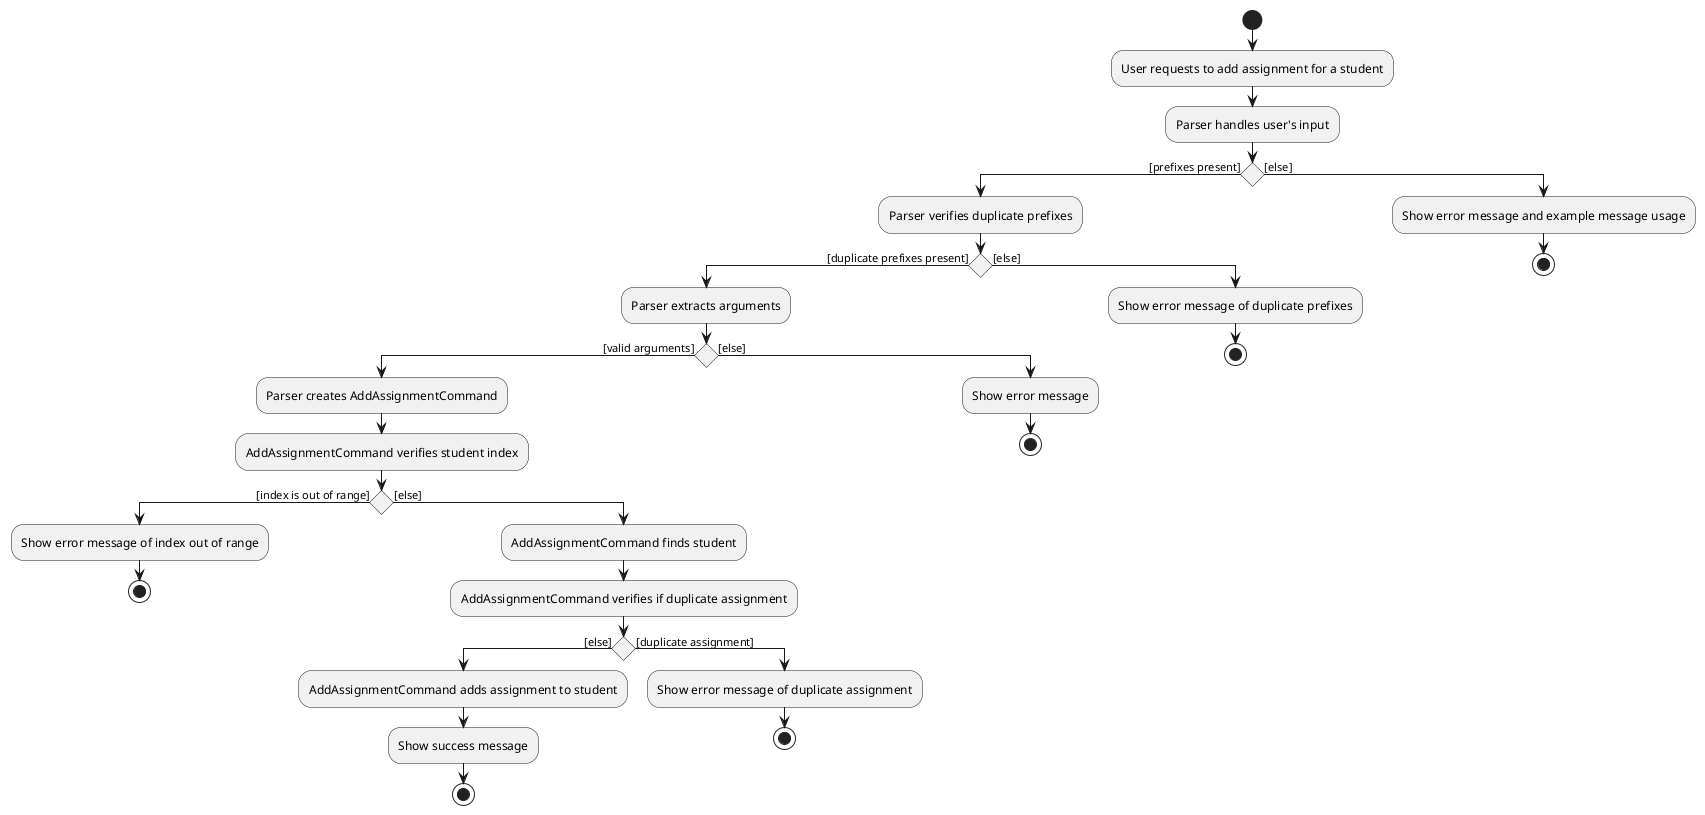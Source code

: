 @startuml
'https://plantuml.com/activity-diagram-beta

start
:User requests to add assignment for a student;
:Parser handles user's input;
if () then ([prefixes present])
  :Parser verifies duplicate prefixes;
  if () then ([duplicate prefixes present])
    :Parser extracts arguments;
    if () then ([valid arguments])
      :Parser creates AddAssignmentCommand;
      :AddAssignmentCommand verifies student index;
      if () then ([index is out of range])
        :Show error message of index out of range;
        stop
      else ([else])
        :AddAssignmentCommand finds student;
        :AddAssignmentCommand verifies if duplicate assignment;
        if () then ([else])
            :AddAssignmentCommand adds assignment to student;
            :Show success message;
            stop
        else ([duplicate assignment])
            :Show error message of duplicate assignment;
            stop
        endif
      endif
    else ([else])
      :Show error message;
      stop
    endif
  else ([else])
    :Show error message of duplicate prefixes;
    stop
  endif
else ([else])
    :Show error message and example message usage;
    stop
endif

@enduml
